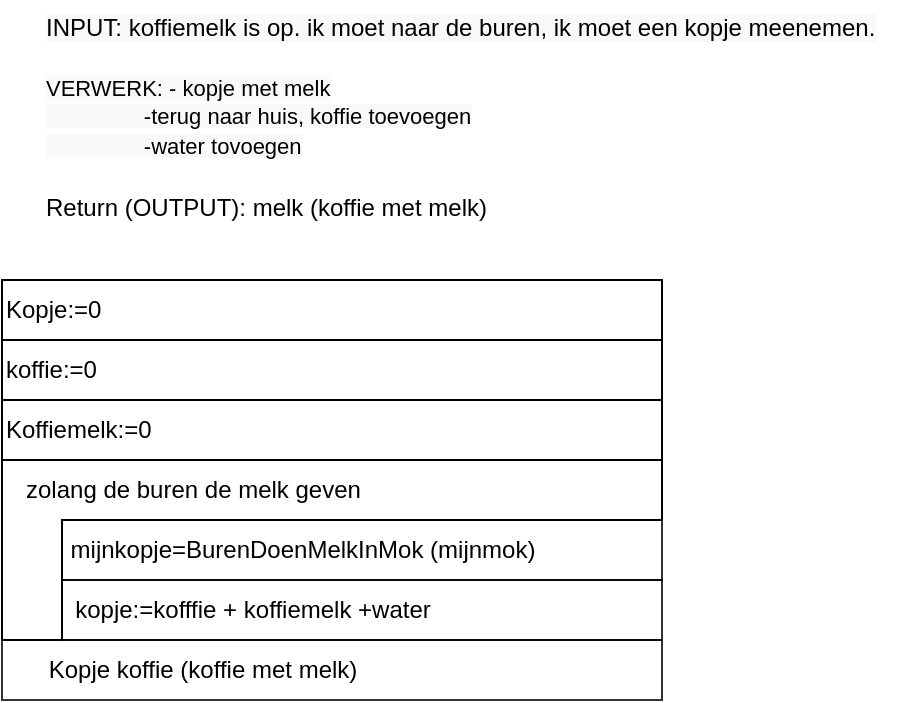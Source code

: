 <mxfile>
    <diagram id="KNlxMW4XbzF_efwCfC3s" name="Page-1">
        <mxGraphModel dx="492" dy="526" grid="1" gridSize="10" guides="1" tooltips="1" connect="1" arrows="1" fold="1" page="1" pageScale="1" pageWidth="850" pageHeight="1100" math="0" shadow="0">
            <root>
                <mxCell id="0"/>
                <mxCell id="1" parent="0"/>
                <mxCell id="20" value="&lt;span style=&quot;color: rgb(0 , 0 , 0) ; font-family: &amp;#34;helvetica&amp;#34; ; font-size: 12px ; font-style: normal ; font-weight: 400 ; letter-spacing: normal ; text-align: center ; text-indent: 0px ; text-transform: none ; word-spacing: 0px ; background-color: rgb(248 , 249 , 250) ; display: inline ; float: none&quot;&gt;INPUT: koffiemelk is op. ik moet naar de buren, ik moet een kopje meenemen.&lt;/span&gt;" style="text;whiteSpace=wrap;html=1;" vertex="1" parent="1">
                    <mxGeometry x="100" y="30" width="430" height="30" as="geometry"/>
                </mxCell>
                <mxCell id="21" value="&lt;span style=&quot;color: rgb(0 , 0 , 0) ; font-family: &amp;#34;helvetica&amp;#34; ; font-size: 11px ; font-style: normal ; font-weight: 400 ; letter-spacing: normal ; text-align: center ; text-indent: 0px ; text-transform: none ; word-spacing: 0px ; background-color: rgb(248 , 249 , 250) ; display: inline ; float: none&quot;&gt;VERWERK: - kopje met melk&lt;/span&gt;&lt;br style=&quot;color: rgb(0 , 0 , 0) ; font-family: &amp;#34;helvetica&amp;#34; ; font-size: 11px ; font-style: normal ; font-weight: 400 ; letter-spacing: normal ; text-align: center ; text-indent: 0px ; text-transform: none ; word-spacing: 0px ; background-color: rgb(248 , 249 , 250)&quot;&gt;&lt;span style=&quot;color: rgb(0 , 0 , 0) ; font-family: &amp;#34;helvetica&amp;#34; ; font-size: 11px ; font-style: normal ; font-weight: 400 ; letter-spacing: normal ; text-align: center ; text-indent: 0px ; text-transform: none ; word-spacing: 0px ; background-color: rgb(248 , 249 , 250) ; display: inline ; float: none&quot;&gt;&lt;span style=&quot;white-space: pre&quot;&gt;&#9;&lt;/span&gt;&lt;span style=&quot;white-space: pre&quot;&gt;&#9;&lt;/span&gt;-terug naar huis, koffie toevoegen&lt;br&gt;&lt;span style=&quot;white-space: pre&quot;&gt;&#9;&lt;/span&gt;&lt;span style=&quot;white-space: pre&quot;&gt;&#9;&lt;/span&gt;-water tovoegen&lt;br&gt;&lt;/span&gt;" style="text;whiteSpace=wrap;html=1;" vertex="1" parent="1">
                    <mxGeometry x="100" y="60" width="310" height="50" as="geometry"/>
                </mxCell>
                <mxCell id="22" value="Return (OUTPUT): melk (koffie met melk)" style="text;whiteSpace=wrap;html=1;" vertex="1" parent="1">
                    <mxGeometry x="100" y="120" width="250" height="30" as="geometry"/>
                </mxCell>
                <mxCell id="23" value="" style="group" vertex="1" connectable="0" parent="1">
                    <mxGeometry x="80" y="170" width="360" height="210" as="geometry"/>
                </mxCell>
                <mxCell id="3" value="Kopje:=0" style="rounded=0;whiteSpace=wrap;html=1;align=left;" vertex="1" parent="23">
                    <mxGeometry width="330" height="30" as="geometry"/>
                </mxCell>
                <mxCell id="4" value="" style="shape=corner;whiteSpace=wrap;html=1;dx=30;dy=30;" vertex="1" parent="23">
                    <mxGeometry y="90" width="330" height="90" as="geometry"/>
                </mxCell>
                <mxCell id="5" value="koffie:=0" style="rounded=0;whiteSpace=wrap;html=1;align=left;" vertex="1" parent="23">
                    <mxGeometry y="30" width="330" height="30" as="geometry"/>
                </mxCell>
                <mxCell id="25" value="Koffiemelk:=0" style="rounded=0;whiteSpace=wrap;html=1;align=left;" vertex="1" parent="23">
                    <mxGeometry y="60" width="330" height="30" as="geometry"/>
                </mxCell>
                <mxCell id="10" value="" style="verticalLabelPosition=bottom;verticalAlign=top;html=1;shape=mxgraph.basic.rect;fillColor2=none;strokeWidth=1;size=20;indent=5;fillColor=none;opacity=80;" vertex="1" parent="23">
                    <mxGeometry x="30" y="120" width="300" height="30" as="geometry"/>
                </mxCell>
                <mxCell id="18" value="" style="verticalLabelPosition=bottom;verticalAlign=top;html=1;shape=mxgraph.basic.rect;fillColor2=none;strokeWidth=1;size=20;indent=5;fillColor=none;opacity=80;" vertex="1" parent="23">
                    <mxGeometry x="30" y="150" width="300" height="30" as="geometry"/>
                </mxCell>
                <mxCell id="19" value="" style="verticalLabelPosition=bottom;verticalAlign=top;html=1;shape=mxgraph.basic.rect;fillColor2=none;strokeWidth=1;size=20;indent=5;fillColor=none;opacity=80;" vertex="1" parent="23">
                    <mxGeometry y="180" width="330" height="30" as="geometry"/>
                </mxCell>
                <mxCell id="27" value="zolang de buren de melk geven" style="text;html=1;resizable=0;autosize=1;align=left;verticalAlign=middle;points=[];fillColor=none;strokeColor=none;rounded=0;" vertex="1" parent="23">
                    <mxGeometry x="10" y="95" width="180" height="20" as="geometry"/>
                </mxCell>
                <mxCell id="29" value="kopje:=kofffie + koffiemelk +water" style="text;html=1;resizable=0;autosize=1;align=center;verticalAlign=middle;points=[];fillColor=none;strokeColor=none;rounded=0;" vertex="1" parent="23">
                    <mxGeometry x="30" y="155" width="190" height="20" as="geometry"/>
                </mxCell>
                <mxCell id="30" value="mijnkopje=BurenDoenMelkInMok (mijnmok)" style="text;html=1;resizable=0;autosize=1;align=center;verticalAlign=middle;points=[];fillColor=none;strokeColor=none;rounded=0;" vertex="1" parent="23">
                    <mxGeometry x="25" y="125" width="250" height="20" as="geometry"/>
                </mxCell>
                <mxCell id="31" value="Kopje koffie (koffie met melk)" style="text;html=1;resizable=0;autosize=1;align=center;verticalAlign=middle;points=[];fillColor=none;strokeColor=none;rounded=0;" vertex="1" parent="23">
                    <mxGeometry x="15" y="185" width="170" height="20" as="geometry"/>
                </mxCell>
            </root>
        </mxGraphModel>
    </diagram>
</mxfile>